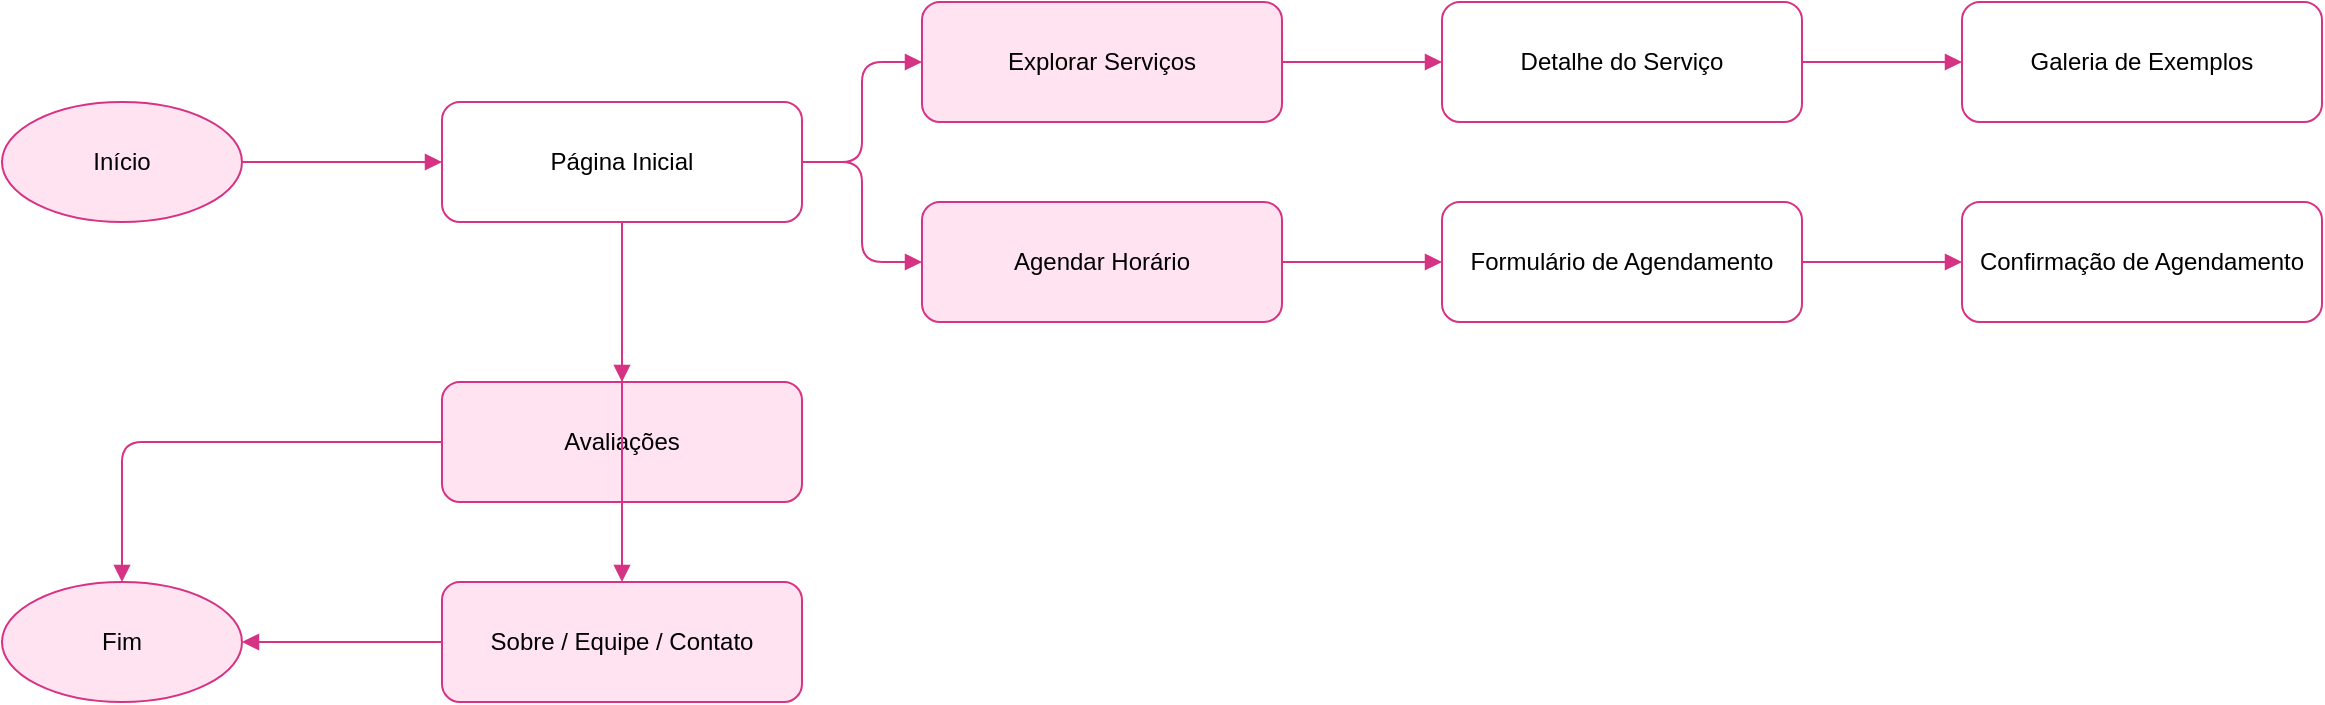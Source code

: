 <mxfile version="27.0.9">
  <diagram name="MOLIC ManiClick" id="molic-maniclick">
    <mxGraphModel dx="690" dy="593" grid="1" gridSize="10" guides="1" tooltips="1" connect="1" arrows="1" fold="1" page="1" pageScale="1" pageWidth="1600" pageHeight="1200" math="0" shadow="0">
      <root>
        <mxCell id="0" />
        <mxCell id="1" parent="0" />
        <mxCell id="2" value="Início" style="ellipse;whiteSpace=wrap;html=1;fillColor=#ffe3f0;strokeColor=#d63384;fontColor=#000000;" parent="1" vertex="1">
          <mxGeometry x="80" y="80" width="120" height="60" as="geometry" />
        </mxCell>
        <mxCell id="3" value="Página Inicial" style="rounded=1;whiteSpace=wrap;html=1;fillColor=#fff;strokeColor=#d63384;fontColor=#000000;" parent="1" vertex="1">
          <mxGeometry x="300" y="80" width="180" height="60" as="geometry" />
        </mxCell>
        <mxCell id="4" style="edgeStyle=orthogonalEdgeStyle;endArrow=block;strokeColor=#d63384;" parent="1" source="2" target="3" edge="1">
          <mxGeometry relative="1" as="geometry" />
        </mxCell>
        <mxCell id="5" value="Explorar Serviços" style="rounded=1;whiteSpace=wrap;html=1;fillColor=#ffe3f0;strokeColor=#d63384;fontColor=#000000;" parent="1" vertex="1">
          <mxGeometry x="540" y="30" width="180" height="60" as="geometry" />
        </mxCell>
        <mxCell id="6" style="edgeStyle=orthogonalEdgeStyle;endArrow=block;strokeColor=#d63384;" parent="1" source="3" target="5" edge="1">
          <mxGeometry relative="1" as="geometry" />
        </mxCell>
        <mxCell id="7" value="Agendar Horário" style="rounded=1;whiteSpace=wrap;html=1;fillColor=#ffe3f0;strokeColor=#d63384;fontColor=#000000;" parent="1" vertex="1">
          <mxGeometry x="540" y="130" width="180" height="60" as="geometry" />
        </mxCell>
        <mxCell id="8" style="edgeStyle=orthogonalEdgeStyle;endArrow=block;strokeColor=#d63384;" parent="1" source="3" target="7" edge="1">
          <mxGeometry relative="1" as="geometry" />
        </mxCell>
        <mxCell id="9" value="Detalhe do Serviço" style="rounded=1;whiteSpace=wrap;html=1;fillColor=#fff;strokeColor=#d63384;fontColor=#000000;" parent="1" vertex="1">
          <mxGeometry x="800" y="30" width="180" height="60" as="geometry" />
        </mxCell>
        <mxCell id="10" style="edgeStyle=orthogonalEdgeStyle;endArrow=block;strokeColor=#d63384;" parent="1" source="5" target="9" edge="1">
          <mxGeometry relative="1" as="geometry" />
        </mxCell>
        <mxCell id="11" value="Galeria de Exemplos" style="rounded=1;whiteSpace=wrap;html=1;fillColor=#fff;strokeColor=#d63384;fontColor=#000000;" parent="1" vertex="1">
          <mxGeometry x="1060" y="30" width="180" height="60" as="geometry" />
        </mxCell>
        <mxCell id="12" style="edgeStyle=orthogonalEdgeStyle;endArrow=block;strokeColor=#d63384;" parent="1" source="9" target="11" edge="1">
          <mxGeometry relative="1" as="geometry" />
        </mxCell>
        <mxCell id="13" value="Formulário de Agendamento" style="rounded=1;whiteSpace=wrap;html=1;fillColor=#fff;strokeColor=#d63384;fontColor=#000000;" parent="1" vertex="1">
          <mxGeometry x="800" y="130" width="180" height="60" as="geometry" />
        </mxCell>
        <mxCell id="14" style="edgeStyle=orthogonalEdgeStyle;endArrow=block;strokeColor=#d63384;" parent="1" source="7" target="13" edge="1">
          <mxGeometry relative="1" as="geometry" />
        </mxCell>
        <mxCell id="15" value="Confirmação de Agendamento" style="rounded=1;whiteSpace=wrap;html=1;fillColor=#fff;strokeColor=#d63384;fontColor=#000000;" parent="1" vertex="1">
          <mxGeometry x="1060" y="130" width="180" height="60" as="geometry" />
        </mxCell>
        <mxCell id="16" style="edgeStyle=orthogonalEdgeStyle;endArrow=block;strokeColor=#d63384;" parent="1" source="13" target="15" edge="1">
          <mxGeometry relative="1" as="geometry" />
        </mxCell>
        <mxCell id="17" value="Avaliações" style="rounded=1;whiteSpace=wrap;html=1;fillColor=#ffe3f0;strokeColor=#d63384;fontColor=#000000;" parent="1" vertex="1">
          <mxGeometry x="300" y="220" width="180" height="60" as="geometry" />
        </mxCell>
        <mxCell id="18" style="edgeStyle=orthogonalEdgeStyle;endArrow=block;strokeColor=#d63384;" parent="1" source="3" target="17" edge="1">
          <mxGeometry relative="1" as="geometry" />
        </mxCell>
        <mxCell id="19" value="Sobre / Equipe / Contato" style="rounded=1;whiteSpace=wrap;html=1;fillColor=#ffe3f0;strokeColor=#d63384;fontColor=#000000;" parent="1" vertex="1">
          <mxGeometry x="300" y="320" width="180" height="60" as="geometry" />
        </mxCell>
        <mxCell id="20" style="edgeStyle=orthogonalEdgeStyle;endArrow=block;strokeColor=#d63384;fontColor=#000000;" parent="1" source="3" target="19" edge="1">
          <mxGeometry relative="1" as="geometry" />
        </mxCell>
        <mxCell id="21" value="Fim" style="ellipse;whiteSpace=wrap;html=1;fillColor=#ffe3f0;strokeColor=#d63384;fontColor=#000000;" parent="1" vertex="1">
          <mxGeometry x="80" y="320" width="120" height="60" as="geometry" />
        </mxCell>
        <mxCell id="22" style="edgeStyle=orthogonalEdgeStyle;endArrow=block;strokeColor=#d63384;" parent="1" source="17" target="21" edge="1">
          <mxGeometry relative="1" as="geometry" />
        </mxCell>
        <mxCell id="23" style="edgeStyle=orthogonalEdgeStyle;endArrow=block;strokeColor=#d63384;" parent="1" source="19" target="21" edge="1">
          <mxGeometry relative="1" as="geometry" />
        </mxCell>
      </root>
    </mxGraphModel>
  </diagram>
</mxfile>
